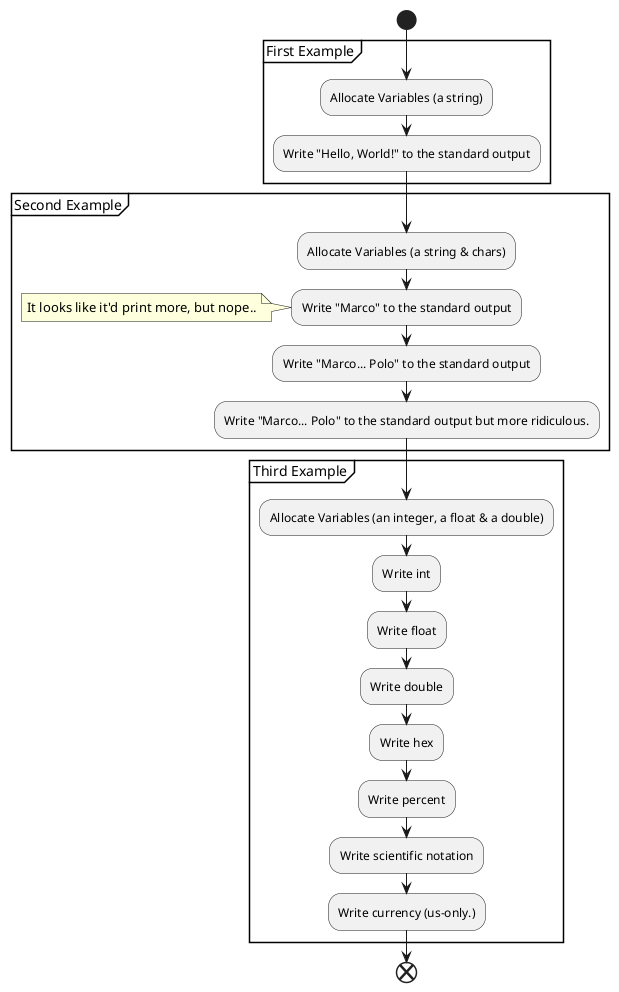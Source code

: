 @startuml
start
' This is a bit too verbose, but there's pretty much nothing exiting happening
' and I wanna fill up a diagram in all honesty so... deal with it.

partition "First Example" {
    :Allocate Variables (a string);
    :Write "Hello, World!" to the standard output;
}

partition "Second Example" {
    :Allocate Variables (a string & chars);
    :Write "Marco" to the standard output;
    note
        It looks like it'd print more, but nope..
    end note
    :Write "Marco... Polo" to the standard output;
    :Write "Marco... Polo" to the standard output but more ridiculous.;
}

partition "Third Example" {
    :Allocate Variables (an integer, a float & a double);
    '... walk into a bar
    :Write int;
    :Write float;
    :Write double;
    :Write hex;
    :Write percent;
    :Write scientific notation;
    :Write currency (us-only.);
}
end
@enduml